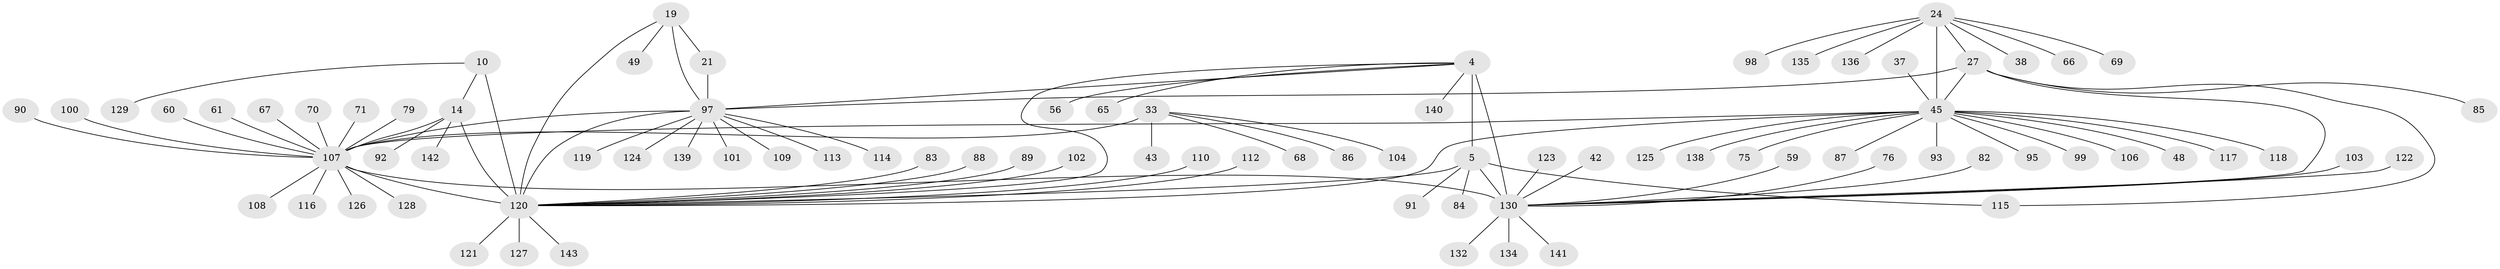 // original degree distribution, {9: 0.04895104895104895, 10: 0.02097902097902098, 8: 0.027972027972027972, 11: 0.04195804195804196, 6: 0.02097902097902098, 7: 0.04195804195804196, 13: 0.02097902097902098, 12: 0.013986013986013986, 16: 0.006993006993006993, 2: 0.14685314685314685, 1: 0.5874125874125874, 4: 0.006993006993006993, 3: 0.013986013986013986}
// Generated by graph-tools (version 1.1) at 2025/57/03/04/25 21:57:47]
// undirected, 85 vertices, 98 edges
graph export_dot {
graph [start="1"]
  node [color=gray90,style=filled];
  4 [super="+3"];
  5 [super="+1"];
  10 [super="+9"];
  14 [super="+13"];
  19 [super="+16"];
  21 [super="+18"];
  24 [super="+23"];
  27 [super="+25"];
  33 [super="+29"];
  37;
  38;
  42;
  43;
  45 [super="+28"];
  48;
  49;
  56;
  59;
  60;
  61;
  65;
  66;
  67;
  68 [super="+44"];
  69;
  70 [super="+63"];
  71;
  75;
  76;
  79;
  82;
  83;
  84;
  85;
  86 [super="+74+78"];
  87 [super="+55"];
  88;
  89;
  90;
  91;
  92;
  93;
  95;
  97 [super="+17+51+20+46+52+64+80"];
  98 [super="+72"];
  99;
  100;
  101;
  102 [super="+94"];
  103 [super="+73"];
  104;
  106;
  107 [super="+96"];
  108;
  109;
  110;
  112 [super="+111"];
  113;
  114;
  115;
  116;
  117;
  118;
  119;
  120 [super="+77+41+62"];
  121;
  122;
  123;
  124 [super="+105"];
  125;
  126;
  127;
  128;
  129;
  130 [super="+7"];
  132;
  134;
  135;
  136;
  138 [super="+131"];
  139;
  140;
  141;
  142 [super="+137"];
  143 [super="+133"];
  4 -- 5 [weight=4];
  4 -- 140;
  4 -- 65;
  4 -- 56;
  4 -- 97;
  4 -- 120;
  4 -- 130 [weight=6];
  5 -- 91;
  5 -- 115;
  5 -- 84;
  5 -- 120 [weight=3];
  5 -- 130 [weight=6];
  10 -- 14 [weight=4];
  10 -- 129;
  10 -- 120 [weight=6];
  14 -- 92;
  14 -- 142;
  14 -- 120 [weight=6];
  14 -- 107;
  19 -- 21 [weight=4];
  19 -- 49;
  19 -- 97 [weight=6];
  19 -- 120;
  21 -- 97 [weight=6];
  24 -- 27 [weight=4];
  24 -- 66;
  24 -- 135;
  24 -- 136;
  24 -- 69;
  24 -- 38;
  24 -- 98;
  24 -- 45 [weight=6];
  27 -- 115;
  27 -- 85;
  27 -- 97;
  27 -- 45 [weight=6];
  27 -- 130;
  33 -- 104;
  33 -- 43;
  33 -- 68;
  33 -- 86;
  33 -- 107 [weight=10];
  37 -- 45;
  42 -- 130;
  45 -- 138;
  45 -- 75;
  45 -- 87;
  45 -- 93;
  45 -- 95;
  45 -- 99;
  45 -- 106;
  45 -- 48;
  45 -- 117;
  45 -- 118;
  45 -- 120 [weight=2];
  45 -- 125;
  45 -- 107 [weight=2];
  59 -- 130;
  60 -- 107;
  61 -- 107;
  67 -- 107;
  70 -- 107;
  71 -- 107;
  76 -- 130;
  79 -- 107;
  82 -- 130;
  83 -- 120;
  88 -- 120;
  89 -- 120;
  90 -- 107;
  97 -- 139;
  97 -- 109;
  97 -- 114;
  97 -- 119;
  97 -- 124;
  97 -- 101;
  97 -- 113;
  97 -- 120;
  97 -- 107;
  100 -- 107;
  102 -- 120;
  103 -- 130;
  107 -- 120;
  107 -- 128;
  107 -- 130 [weight=3];
  107 -- 108;
  107 -- 116;
  107 -- 126;
  110 -- 120;
  112 -- 120;
  120 -- 143;
  120 -- 121;
  120 -- 127;
  122 -- 130;
  123 -- 130;
  130 -- 132;
  130 -- 134;
  130 -- 141;
}
